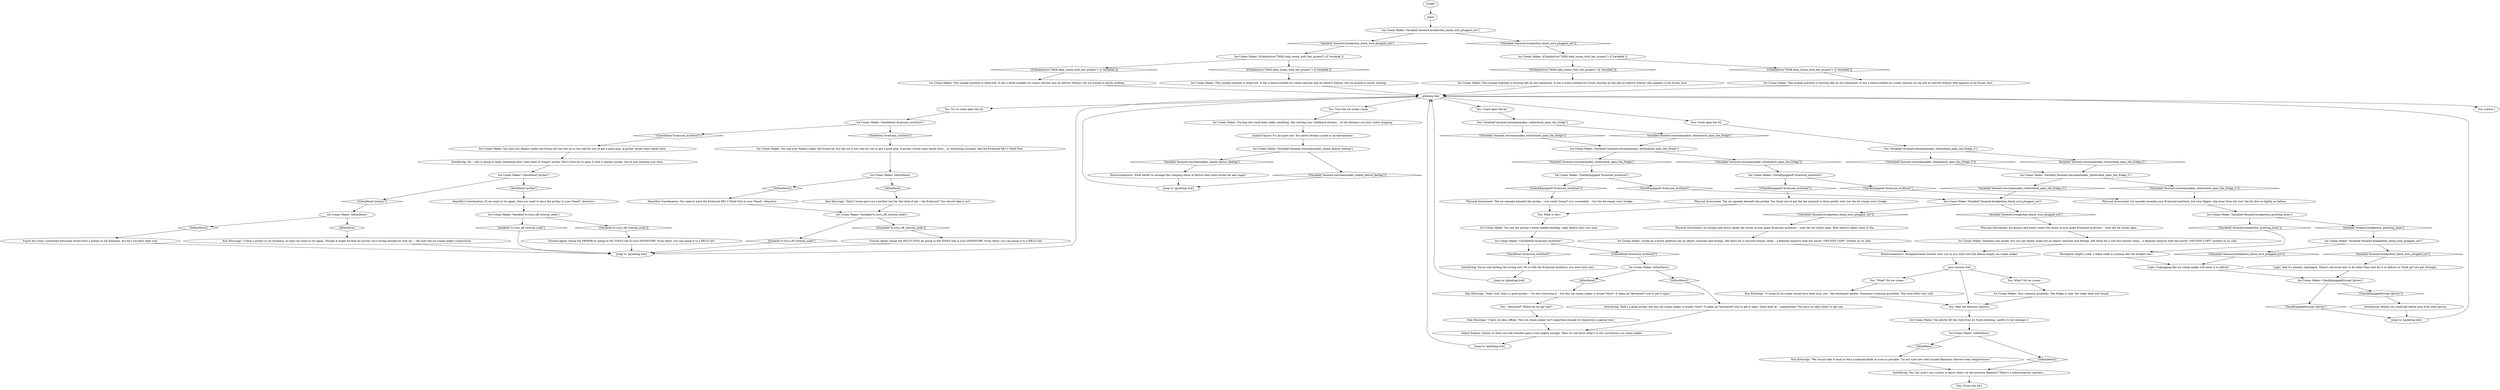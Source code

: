 # DOOMED / ICE CREAM MAKER
# Doomed cellar, a pistachio green ice cream maker next to the breaker box with a radio computer's filament memory inside. Difficulty: heroic, turns into easy if you've read the note from the Ice Bear Fridge.
# ==================================================
digraph G {
	  0 [label="START"];
	  1 [label="input"];
	  2 [label="Logic: And it's already unplugged. There's not much else to do other than wait for it to defrost or *bulk up* and get stronger."];
	  3 [label="Kim Kitsuragi: \"A scoop of ice cream would have been nice, yes,\" the lieutenant agrees. Someone's stomach grumbles. The room feels very cold."];
	  4 [label="Ice Cream Maker: Darkness lies inside, but you can faintly make out an object, intricate and foreign, left there for a sub-zero beauty sleep -- a filament memory with the words \"OFF-SITE COPY\" written on its side."];
	  5 [label="Ice Cream Maker: IsKimHere()"];
	  6 [label="IsKimHere()", shape=diamond];
	  7 [label="!(IsKimHere())", shape=diamond];
	  9 [label="Inland Empire: It's all gone now. You never became a poet or an entroponaut."];
	  10 [label="Electrochemistry: Disappointment washes over you as you stare into the almost-empty ice cream maker."];
	  11 [label="Ice Cream Maker: You gently lift the cube from its frosty bedding, careful to not damage it."];
	  12 [label="Physical Instrument: The ice squeaks beneath the prybar -- you could *swear* you succeeded! -- but the lid simply won't budge."];
	  13 [label="Ice Cream Maker: CheckItem(\"prybar\")"];
	  14 [label="CheckItem(\"prybar\")", shape=diamond];
	  15 [label="!(CheckItem(\"prybar\"))", shape=diamond];
	  16 [label="Ice Cream Maker: IsKimHere()"];
	  17 [label="IsKimHere()", shape=diamond];
	  18 [label="!(IsKimHere())", shape=diamond];
	  19 [label="Kim Kitsuragi: \"Didn't Soona give you a perfect tool for this kind of job -- the Kvalsund? You should take it out.\""];
	  20 [label="Physical Instrument: Ice squeaks beneath your Kvalsund multitool, but your fingers slip away from the tool, the lid shut as tightly as before."];
	  21 [label="Ice Cream Maker: CheckEquippedGroup(\"gloves\")"];
	  22 [label="CheckEquippedGroup(\"gloves\")", shape=diamond];
	  23 [label="!(CheckEquippedGroup(\"gloves\"))", shape=diamond];
	  24 [label="Kim Kitsuragi: \"We should take it back to Miss Luukanen-Kilde as soon as possible. I'm not sure how well unused filaments tolerate room temperatures.\""];
	  25 [label="Esprit de Corps: Lieutenant Kitsuragi would have a prybar in his Kineema, but he's not here right now."];
	  26 [label="Tutorial Agent: Equip the MULTI-TOOL by going to the TOOLS tab in your INVENTORY. From there, you can equip it to a HELD slot."];
	  27 [label="Ice Cream Maker: You slip your fingers under the frozen lid, but the ice is too cold for you to get a good grip. A prybar would come handy here... or something stronger, like the Kvalsund KR+2 Multi-Tool."];
	  28 [label="You: Turn the ice cream crank."];
	  29 [label="Ice Cream Maker: This orange machine is dead-still. It has a hand-cranked ice cream churner and an electric freezer, the ice around it slowly melting."];
	  30 [label="You: [Close the lid.]"];
	  31 [label="Ice Cream Maker: IsKimHere()"];
	  32 [label="IsKimHere()", shape=diamond];
	  33 [label="!(IsKimHere())", shape=diamond];
	  34 [label="Ice Cream Maker: IsKimHere()"];
	  35 [label="IsKimHere()", shape=diamond];
	  36 [label="!(IsKimHere())", shape=diamond];
	  37 [label="You: \"Advanced? Where do we get one?\""];
	  38 [label="Interfacing: No -- this is going to need something else, some kind of *super* prybar. Don't even try to open it with a regular prybar, you're just wasting your time."];
	  39 [label="Jump to: [greeting hub]"];
	  40 [label="Ice Cream Maker: Variable[\"doomed.breakerbox_black_wire_plugged_out\"]"];
	  41 [label="Variable[\"doomed.breakerbox_black_wire_plugged_out\"]", shape=diamond];
	  42 [label="!(Variable[\"doomed.breakerbox_black_wire_plugged_out\"])", shape=diamond];
	  43 [label="post success hub"];
	  44 [label="Kim Kitsuragi: \"I have no idea, officer. This ice cream maker isn't important enough to requisition a special tool.\""];
	  45 [label="Ice Cream Maker: You slip your fingers under the frozen lid, but the ice is too cold for you to get a good grip. A prybar would come handy here."];
	  46 [label="Ice Cream Maker: CheckItem(\"kvalsund_multitool\")"];
	  47 [label="CheckItem(\"kvalsund_multitool\")", shape=diamond];
	  48 [label="!(CheckItem(\"kvalsund_multitool\"))", shape=diamond];
	  49 [label="Ice Cream Maker: Variable[\"doomed.icecreammaker_whitecheck_open_the_fridge\"]"];
	  50 [label="Variable[\"doomed.icecreammaker_whitecheck_open_the_fridge\"]", shape=diamond];
	  51 [label="!(Variable[\"doomed.icecreammaker_whitecheck_open_the_fridge\"])", shape=diamond];
	  52 [label="Perception (Sight): Look, a black cable is running into the breaker box..."];
	  53 [label="Interfacing: You're still holding the wrong tool! Do it with the Kvalsund multitool, you even have one..."];
	  54 [label="You: What? No ice cream..."];
	  55 [label="Interfacing: Yes, but aren't you curious to know what's on the precious filament? There's a radiocomputer upstairs..."];
	  56 [label="Ice Cream Maker: CheckEquipped(\"kvalsund_multitool\")"];
	  57 [label="CheckEquipped(\"kvalsund_multitool\")", shape=diamond];
	  58 [label="!(CheckEquipped(\"kvalsund_multitool\"))", shape=diamond];
	  59 [label="Jump to: [greeting hub]"];
	  60 [label="You: What is this..."];
	  61 [label="Interfacing: That's a good prybar, but this ice cream maker is frozen *shut*. It takes an *advanced* tool to get it open. Some kind of... superprybar? You have no idea where to get one."];
	  62 [label="Inland Empire: Sooner or later you will stumble upon a tool mighty enough. Then we will know what's in this mysterious ice cream maker."];
	  63 [label="Ice Cream Maker: Variable[\"doomed.breakerbox_black_wire_plugged_out\"]"];
	  64 [label="Variable[\"doomed.breakerbox_black_wire_plugged_out\"]", shape=diamond];
	  65 [label="!(Variable[\"doomed.breakerbox_black_wire_plugged_out\"])", shape=diamond];
	  66 [label="Ice Cream Maker: You see the prybar's metal handle bending, right before your very eyes."];
	  67 [label="Ice Cream Maker: This orange machine is dead-still. It has a hand-cranked ice cream churner and an electric freezer, the ice around it slowly melting."];
	  68 [label="Physical Instrument: Ice groans and howls under the strain of your giant Kvalsund multitool -- until the lid cracks open."];
	  69 [label="Hand/Eye Coordination: If you want to try again, then you need to have the prybar in your *hand*, detective."];
	  70 [label="You: Crack open the lid."];
	  71 [label="You: Variable[\"doomed.icecreammaker_whitecheck_open_the_fridge_2\"]"];
	  72 [label="Variable[\"doomed.icecreammaker_whitecheck_open_the_fridge_2\"]", shape=diamond];
	  73 [label="!(Variable[\"doomed.icecreammaker_whitecheck_open_the_fridge_2\"])", shape=diamond];
	  74 [label="Jump to: [greeting hub]"];
	  75 [label="Ice Cream Maker: Turning the crank feels oddly satisfying, like stirring your childhood dreams... In the distance you hear water dripping."];
	  76 [label="Ice Cream Maker: Variable[\"tc.turn_off_tutorial_node\"]"];
	  77 [label="Variable[\"tc.turn_off_tutorial_node\"]", shape=diamond];
	  78 [label="!(Variable[\"tc.turn_off_tutorial_node\"])", shape=diamond];
	  79 [label="You: Try to crack open the lid."];
	  80 [label="Ice Cream Maker: This orange machine is buzzing like an old submarine. It has a hand-cranked ice cream churner on top and an electric freezer that appears to be frozen shut."];
	  81 [label="Physical Instrument: Ice groans and howls under the strain of your giant Kvalsund multitool -- until the lid cracks open. Blue electric lights come to life..."];
	  82 [label="Ice Cream Maker: This orange machine is buzzing like an old submarine. It has a hand-cranked ice cream churner on top and an electric freezer that appears to be frozen shut."];
	  83 [label="Ice Cream Maker: Inside on a frosty platform lies an object, intricate and foreign, left there for a sub-zero beauty sleep -- a filament memory with the words \"OFF-SITE COPY\" written on its side."];
	  84 [label="Kim Kitsuragi: \"Yeah, well, that's a good prybar -- I'm not criticising it -- but this ice cream maker is frozen *shut*. It takes an *advanced* tool to get it open.\""];
	  85 [label="Jump to: [greeting hub]"];
	  86 [label="Ice Cream Maker: IsTaskActive(\"TASK.help_soona_with_her_project\")--[[ Variable[ ]]"];
	  87 [label="IsTaskActive(\"TASK.help_soona_with_her_project\")--[[ Variable[ ]]", shape=diamond];
	  88 [label="!(IsTaskActive(\"TASK.help_soona_with_her_project\")--[[ Variable[ ]])", shape=diamond];
	  89 [label="Jump to: [greeting hub]"];
	  90 [label="Kim Kitsuragi: \"I have a prybar in my Kineema, in case you want to try again. Though it might be that my prybar isn't strong enough for that lid...\" He eyes the ice cream maker suspiciously."];
	  91 [label="greeting hub"];
	  92 [label="Logic: Unplugging the ice cream maker will allow it to defrost."];
	  93 [label="You: \"What? No ice cream...\""];
	  94 [label="Ice Cream Maker: CheckEquipped(\"kvalsund_multitool\")"];
	  95 [label="CheckEquipped(\"kvalsund_multitool\")", shape=diamond];
	  96 [label="!(CheckEquipped(\"kvalsund_multitool\"))", shape=diamond];
	  97 [label="Electrochemistry: What better to assuage the creeping sense of failure than some frozen fat and sugar?"];
	  98 [label="Ice Cream Maker: IsTaskActive(\"TASK.help_soona_with_her_project\")--[[ Variable[ ]]"];
	  99 [label="IsTaskActive(\"TASK.help_soona_with_her_project\")--[[ Variable[ ]]", shape=diamond];
	  100 [label="!(IsTaskActive(\"TASK.help_soona_with_her_project\")--[[ Variable[ ]])", shape=diamond];
	  101 [label="Ice Cream Maker: Your stomach grumbles. The fridge is cold, the cellar dark and humid."];
	  102 [label="Ice Cream Maker: Variable[\"doomed.icecreammaker_whitecheck_open_the_fridge_2\"]"];
	  103 [label="Variable[\"doomed.icecreammaker_whitecheck_open_the_fridge_2\"]", shape=diamond];
	  104 [label="!(Variable[\"doomed.icecreammaker_whitecheck_open_the_fridge_2\"])", shape=diamond];
	  105 [label="You: Crack open the lid."];
	  106 [label="You: Variable[\"doomed.icecreammaker_whitecheck_open_the_fridge\"]"];
	  107 [label="Variable[\"doomed.icecreammaker_whitecheck_open_the_fridge\"]", shape=diamond];
	  108 [label="!(Variable[\"doomed.icecreammaker_whitecheck_open_the_fridge\"])", shape=diamond];
	  109 [label="You: Take the filament memory."];
	  110 [label="Ice Cream Maker: Variable[\"tc.turn_off_tutorial_node\"]"];
	  111 [label="Variable[\"tc.turn_off_tutorial_node\"]", shape=diamond];
	  112 [label="!(Variable[\"tc.turn_off_tutorial_node\"])", shape=diamond];
	  113 [label="Ice Cream Maker: Variable[\"doomed.breakerbox_greeting_done\"]"];
	  114 [label="Variable[\"doomed.breakerbox_greeting_done\"]", shape=diamond];
	  115 [label="!(Variable[\"doomed.breakerbox_greeting_done\"])", shape=diamond];
	  116 [label="Ice Cream Maker: CheckItem(\"kvalsund_multitool\")"];
	  117 [label="CheckItem(\"kvalsund_multitool\")", shape=diamond];
	  118 [label="!(CheckItem(\"kvalsund_multitool\"))", shape=diamond];
	  119 [label="Ice Cream Maker: Variable[\"doomed.breakerbox_black_wire_plugged_out\"]"];
	  120 [label="Variable[\"doomed.breakerbox_black_wire_plugged_out\"]", shape=diamond];
	  121 [label="!(Variable[\"doomed.breakerbox_black_wire_plugged_out\"])", shape=diamond];
	  122 [label="Interfacing: Maybe you could get better grip with some gloves..."];
	  123 [label="Physical Instrument: The ice squeaks beneath the prybar. You think you've got the bar jammed in there pretty well, but the lid simply won't budge."];
	  124 [label="Hand/Eye Coordination: You need to have the Kvalsund KR+2 Multi-Tool in your *hand*, detective."];
	  125 [label="Tutorial Agent: Equip the PRYBAR by going to the TOOLS tab in your INVENTORY. From there, you can equip it to a HELD slot."];
	  126 [label="You: [Leave.]"];
	  127 [label="Ice Cream Maker: Variable[\"doomed.icecreammaker_inland_failure_feeling\"]"];
	  128 [label="Variable[\"doomed.icecreammaker_inland_failure_feeling\"]", shape=diamond];
	  129 [label="!(Variable[\"doomed.icecreammaker_inland_failure_feeling\"])", shape=diamond];
	  0 -> 1
	  1 -> 63
	  2 -> 21
	  3 -> 109
	  4 -> 10
	  5 -> 6
	  5 -> 7
	  6 -> 90
	  7 -> 25
	  9 -> 127
	  10 -> 43
	  11 -> 31
	  12 -> 60
	  13 -> 14
	  13 -> 15
	  14 -> 69
	  15 -> 5
	  16 -> 17
	  16 -> 18
	  17 -> 19
	  18 -> 124
	  19 -> 110
	  20 -> 113
	  21 -> 22
	  21 -> 23
	  22 -> 74
	  23 -> 122
	  24 -> 55
	  25 -> 39
	  26 -> 39
	  27 -> 16
	  28 -> 75
	  29 -> 91
	  31 -> 32
	  31 -> 33
	  32 -> 24
	  33 -> 55
	  34 -> 35
	  34 -> 36
	  35 -> 84
	  36 -> 61
	  37 -> 44
	  38 -> 13
	  39 -> 91
	  40 -> 41
	  40 -> 42
	  41 -> 68
	  42 -> 81
	  43 -> 109
	  43 -> 93
	  43 -> 54
	  44 -> 62
	  45 -> 38
	  46 -> 48
	  46 -> 47
	  47 -> 53
	  48 -> 34
	  49 -> 50
	  49 -> 51
	  50 -> 56
	  51 -> 94
	  52 -> 92
	  53 -> 85
	  54 -> 101
	  55 -> 30
	  56 -> 57
	  56 -> 58
	  57 -> 40
	  58 -> 12
	  59 -> 91
	  60 -> 66
	  61 -> 62
	  62 -> 89
	  63 -> 64
	  63 -> 65
	  64 -> 98
	  65 -> 86
	  66 -> 46
	  67 -> 91
	  68 -> 4
	  69 -> 76
	  70 -> 71
	  71 -> 72
	  71 -> 73
	  72 -> 102
	  73 -> 102
	  74 -> 91
	  75 -> 9
	  76 -> 77
	  76 -> 78
	  77 -> 39
	  78 -> 125
	  79 -> 116
	  80 -> 91
	  81 -> 83
	  82 -> 91
	  83 -> 10
	  84 -> 37
	  85 -> 91
	  86 -> 88
	  86 -> 87
	  87 -> 82
	  88 -> 80
	  89 -> 91
	  90 -> 39
	  91 -> 70
	  91 -> 105
	  91 -> 79
	  91 -> 28
	  91 -> 126
	  92 -> 21
	  93 -> 3
	  94 -> 96
	  94 -> 95
	  95 -> 20
	  96 -> 123
	  97 -> 59
	  98 -> 99
	  98 -> 100
	  99 -> 67
	  100 -> 29
	  101 -> 109
	  102 -> 104
	  102 -> 103
	  103 -> 40
	  104 -> 20
	  105 -> 106
	  106 -> 107
	  106 -> 108
	  107 -> 49
	  108 -> 49
	  109 -> 11
	  110 -> 112
	  110 -> 111
	  111 -> 39
	  112 -> 26
	  113 -> 114
	  113 -> 115
	  114 -> 119
	  115 -> 52
	  116 -> 117
	  116 -> 118
	  117 -> 27
	  118 -> 45
	  119 -> 120
	  119 -> 121
	  120 -> 2
	  121 -> 92
	  122 -> 74
	  123 -> 60
	  124 -> 110
	  125 -> 39
	  127 -> 128
	  127 -> 129
	  128 -> 97
	  129 -> 59
}

